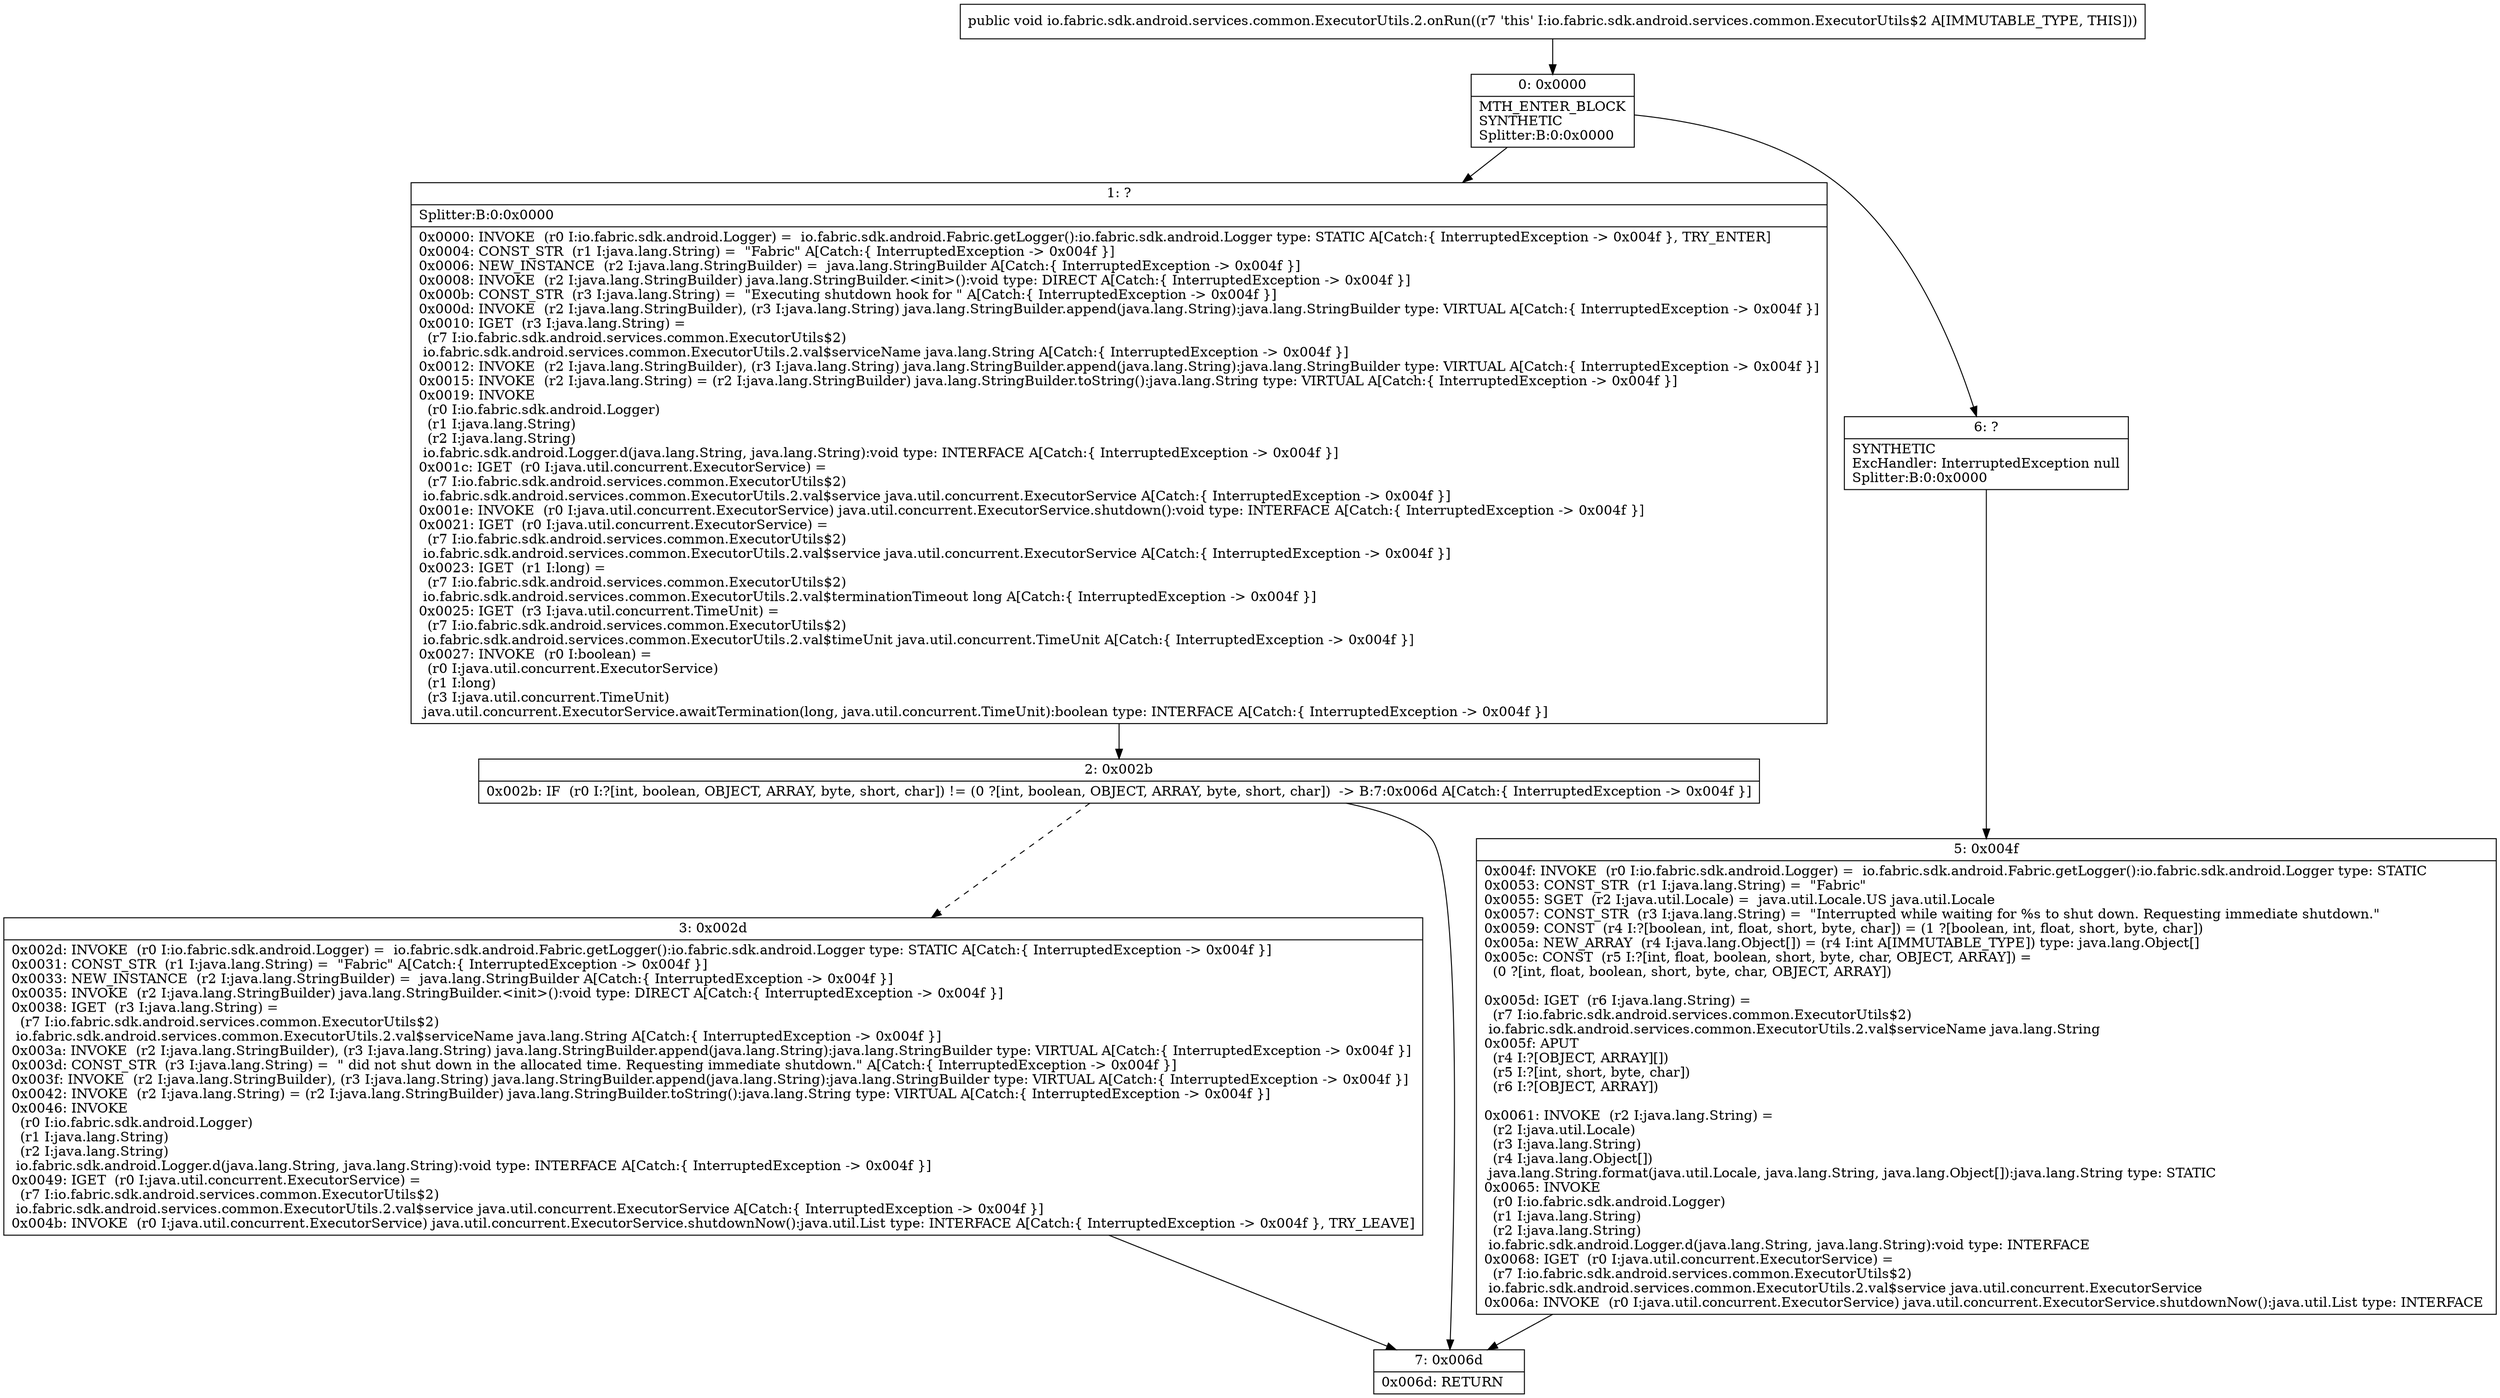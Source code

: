 digraph "CFG forio.fabric.sdk.android.services.common.ExecutorUtils.2.onRun()V" {
Node_0 [shape=record,label="{0\:\ 0x0000|MTH_ENTER_BLOCK\lSYNTHETIC\lSplitter:B:0:0x0000\l}"];
Node_1 [shape=record,label="{1\:\ ?|Splitter:B:0:0x0000\l|0x0000: INVOKE  (r0 I:io.fabric.sdk.android.Logger) =  io.fabric.sdk.android.Fabric.getLogger():io.fabric.sdk.android.Logger type: STATIC A[Catch:\{ InterruptedException \-\> 0x004f \}, TRY_ENTER]\l0x0004: CONST_STR  (r1 I:java.lang.String) =  \"Fabric\" A[Catch:\{ InterruptedException \-\> 0x004f \}]\l0x0006: NEW_INSTANCE  (r2 I:java.lang.StringBuilder) =  java.lang.StringBuilder A[Catch:\{ InterruptedException \-\> 0x004f \}]\l0x0008: INVOKE  (r2 I:java.lang.StringBuilder) java.lang.StringBuilder.\<init\>():void type: DIRECT A[Catch:\{ InterruptedException \-\> 0x004f \}]\l0x000b: CONST_STR  (r3 I:java.lang.String) =  \"Executing shutdown hook for \" A[Catch:\{ InterruptedException \-\> 0x004f \}]\l0x000d: INVOKE  (r2 I:java.lang.StringBuilder), (r3 I:java.lang.String) java.lang.StringBuilder.append(java.lang.String):java.lang.StringBuilder type: VIRTUAL A[Catch:\{ InterruptedException \-\> 0x004f \}]\l0x0010: IGET  (r3 I:java.lang.String) = \l  (r7 I:io.fabric.sdk.android.services.common.ExecutorUtils$2)\l io.fabric.sdk.android.services.common.ExecutorUtils.2.val$serviceName java.lang.String A[Catch:\{ InterruptedException \-\> 0x004f \}]\l0x0012: INVOKE  (r2 I:java.lang.StringBuilder), (r3 I:java.lang.String) java.lang.StringBuilder.append(java.lang.String):java.lang.StringBuilder type: VIRTUAL A[Catch:\{ InterruptedException \-\> 0x004f \}]\l0x0015: INVOKE  (r2 I:java.lang.String) = (r2 I:java.lang.StringBuilder) java.lang.StringBuilder.toString():java.lang.String type: VIRTUAL A[Catch:\{ InterruptedException \-\> 0x004f \}]\l0x0019: INVOKE  \l  (r0 I:io.fabric.sdk.android.Logger)\l  (r1 I:java.lang.String)\l  (r2 I:java.lang.String)\l io.fabric.sdk.android.Logger.d(java.lang.String, java.lang.String):void type: INTERFACE A[Catch:\{ InterruptedException \-\> 0x004f \}]\l0x001c: IGET  (r0 I:java.util.concurrent.ExecutorService) = \l  (r7 I:io.fabric.sdk.android.services.common.ExecutorUtils$2)\l io.fabric.sdk.android.services.common.ExecutorUtils.2.val$service java.util.concurrent.ExecutorService A[Catch:\{ InterruptedException \-\> 0x004f \}]\l0x001e: INVOKE  (r0 I:java.util.concurrent.ExecutorService) java.util.concurrent.ExecutorService.shutdown():void type: INTERFACE A[Catch:\{ InterruptedException \-\> 0x004f \}]\l0x0021: IGET  (r0 I:java.util.concurrent.ExecutorService) = \l  (r7 I:io.fabric.sdk.android.services.common.ExecutorUtils$2)\l io.fabric.sdk.android.services.common.ExecutorUtils.2.val$service java.util.concurrent.ExecutorService A[Catch:\{ InterruptedException \-\> 0x004f \}]\l0x0023: IGET  (r1 I:long) = \l  (r7 I:io.fabric.sdk.android.services.common.ExecutorUtils$2)\l io.fabric.sdk.android.services.common.ExecutorUtils.2.val$terminationTimeout long A[Catch:\{ InterruptedException \-\> 0x004f \}]\l0x0025: IGET  (r3 I:java.util.concurrent.TimeUnit) = \l  (r7 I:io.fabric.sdk.android.services.common.ExecutorUtils$2)\l io.fabric.sdk.android.services.common.ExecutorUtils.2.val$timeUnit java.util.concurrent.TimeUnit A[Catch:\{ InterruptedException \-\> 0x004f \}]\l0x0027: INVOKE  (r0 I:boolean) = \l  (r0 I:java.util.concurrent.ExecutorService)\l  (r1 I:long)\l  (r3 I:java.util.concurrent.TimeUnit)\l java.util.concurrent.ExecutorService.awaitTermination(long, java.util.concurrent.TimeUnit):boolean type: INTERFACE A[Catch:\{ InterruptedException \-\> 0x004f \}]\l}"];
Node_2 [shape=record,label="{2\:\ 0x002b|0x002b: IF  (r0 I:?[int, boolean, OBJECT, ARRAY, byte, short, char]) != (0 ?[int, boolean, OBJECT, ARRAY, byte, short, char])  \-\> B:7:0x006d A[Catch:\{ InterruptedException \-\> 0x004f \}]\l}"];
Node_3 [shape=record,label="{3\:\ 0x002d|0x002d: INVOKE  (r0 I:io.fabric.sdk.android.Logger) =  io.fabric.sdk.android.Fabric.getLogger():io.fabric.sdk.android.Logger type: STATIC A[Catch:\{ InterruptedException \-\> 0x004f \}]\l0x0031: CONST_STR  (r1 I:java.lang.String) =  \"Fabric\" A[Catch:\{ InterruptedException \-\> 0x004f \}]\l0x0033: NEW_INSTANCE  (r2 I:java.lang.StringBuilder) =  java.lang.StringBuilder A[Catch:\{ InterruptedException \-\> 0x004f \}]\l0x0035: INVOKE  (r2 I:java.lang.StringBuilder) java.lang.StringBuilder.\<init\>():void type: DIRECT A[Catch:\{ InterruptedException \-\> 0x004f \}]\l0x0038: IGET  (r3 I:java.lang.String) = \l  (r7 I:io.fabric.sdk.android.services.common.ExecutorUtils$2)\l io.fabric.sdk.android.services.common.ExecutorUtils.2.val$serviceName java.lang.String A[Catch:\{ InterruptedException \-\> 0x004f \}]\l0x003a: INVOKE  (r2 I:java.lang.StringBuilder), (r3 I:java.lang.String) java.lang.StringBuilder.append(java.lang.String):java.lang.StringBuilder type: VIRTUAL A[Catch:\{ InterruptedException \-\> 0x004f \}]\l0x003d: CONST_STR  (r3 I:java.lang.String) =  \" did not shut down in the allocated time. Requesting immediate shutdown.\" A[Catch:\{ InterruptedException \-\> 0x004f \}]\l0x003f: INVOKE  (r2 I:java.lang.StringBuilder), (r3 I:java.lang.String) java.lang.StringBuilder.append(java.lang.String):java.lang.StringBuilder type: VIRTUAL A[Catch:\{ InterruptedException \-\> 0x004f \}]\l0x0042: INVOKE  (r2 I:java.lang.String) = (r2 I:java.lang.StringBuilder) java.lang.StringBuilder.toString():java.lang.String type: VIRTUAL A[Catch:\{ InterruptedException \-\> 0x004f \}]\l0x0046: INVOKE  \l  (r0 I:io.fabric.sdk.android.Logger)\l  (r1 I:java.lang.String)\l  (r2 I:java.lang.String)\l io.fabric.sdk.android.Logger.d(java.lang.String, java.lang.String):void type: INTERFACE A[Catch:\{ InterruptedException \-\> 0x004f \}]\l0x0049: IGET  (r0 I:java.util.concurrent.ExecutorService) = \l  (r7 I:io.fabric.sdk.android.services.common.ExecutorUtils$2)\l io.fabric.sdk.android.services.common.ExecutorUtils.2.val$service java.util.concurrent.ExecutorService A[Catch:\{ InterruptedException \-\> 0x004f \}]\l0x004b: INVOKE  (r0 I:java.util.concurrent.ExecutorService) java.util.concurrent.ExecutorService.shutdownNow():java.util.List type: INTERFACE A[Catch:\{ InterruptedException \-\> 0x004f \}, TRY_LEAVE]\l}"];
Node_5 [shape=record,label="{5\:\ 0x004f|0x004f: INVOKE  (r0 I:io.fabric.sdk.android.Logger) =  io.fabric.sdk.android.Fabric.getLogger():io.fabric.sdk.android.Logger type: STATIC \l0x0053: CONST_STR  (r1 I:java.lang.String) =  \"Fabric\" \l0x0055: SGET  (r2 I:java.util.Locale) =  java.util.Locale.US java.util.Locale \l0x0057: CONST_STR  (r3 I:java.lang.String) =  \"Interrupted while waiting for %s to shut down. Requesting immediate shutdown.\" \l0x0059: CONST  (r4 I:?[boolean, int, float, short, byte, char]) = (1 ?[boolean, int, float, short, byte, char]) \l0x005a: NEW_ARRAY  (r4 I:java.lang.Object[]) = (r4 I:int A[IMMUTABLE_TYPE]) type: java.lang.Object[] \l0x005c: CONST  (r5 I:?[int, float, boolean, short, byte, char, OBJECT, ARRAY]) = \l  (0 ?[int, float, boolean, short, byte, char, OBJECT, ARRAY])\l \l0x005d: IGET  (r6 I:java.lang.String) = \l  (r7 I:io.fabric.sdk.android.services.common.ExecutorUtils$2)\l io.fabric.sdk.android.services.common.ExecutorUtils.2.val$serviceName java.lang.String \l0x005f: APUT  \l  (r4 I:?[OBJECT, ARRAY][])\l  (r5 I:?[int, short, byte, char])\l  (r6 I:?[OBJECT, ARRAY])\l \l0x0061: INVOKE  (r2 I:java.lang.String) = \l  (r2 I:java.util.Locale)\l  (r3 I:java.lang.String)\l  (r4 I:java.lang.Object[])\l java.lang.String.format(java.util.Locale, java.lang.String, java.lang.Object[]):java.lang.String type: STATIC \l0x0065: INVOKE  \l  (r0 I:io.fabric.sdk.android.Logger)\l  (r1 I:java.lang.String)\l  (r2 I:java.lang.String)\l io.fabric.sdk.android.Logger.d(java.lang.String, java.lang.String):void type: INTERFACE \l0x0068: IGET  (r0 I:java.util.concurrent.ExecutorService) = \l  (r7 I:io.fabric.sdk.android.services.common.ExecutorUtils$2)\l io.fabric.sdk.android.services.common.ExecutorUtils.2.val$service java.util.concurrent.ExecutorService \l0x006a: INVOKE  (r0 I:java.util.concurrent.ExecutorService) java.util.concurrent.ExecutorService.shutdownNow():java.util.List type: INTERFACE \l}"];
Node_6 [shape=record,label="{6\:\ ?|SYNTHETIC\lExcHandler: InterruptedException null\lSplitter:B:0:0x0000\l}"];
Node_7 [shape=record,label="{7\:\ 0x006d|0x006d: RETURN   \l}"];
MethodNode[shape=record,label="{public void io.fabric.sdk.android.services.common.ExecutorUtils.2.onRun((r7 'this' I:io.fabric.sdk.android.services.common.ExecutorUtils$2 A[IMMUTABLE_TYPE, THIS])) }"];
MethodNode -> Node_0;
Node_0 -> Node_1;
Node_0 -> Node_6;
Node_1 -> Node_2;
Node_2 -> Node_3[style=dashed];
Node_2 -> Node_7;
Node_3 -> Node_7;
Node_5 -> Node_7;
Node_6 -> Node_5;
}

